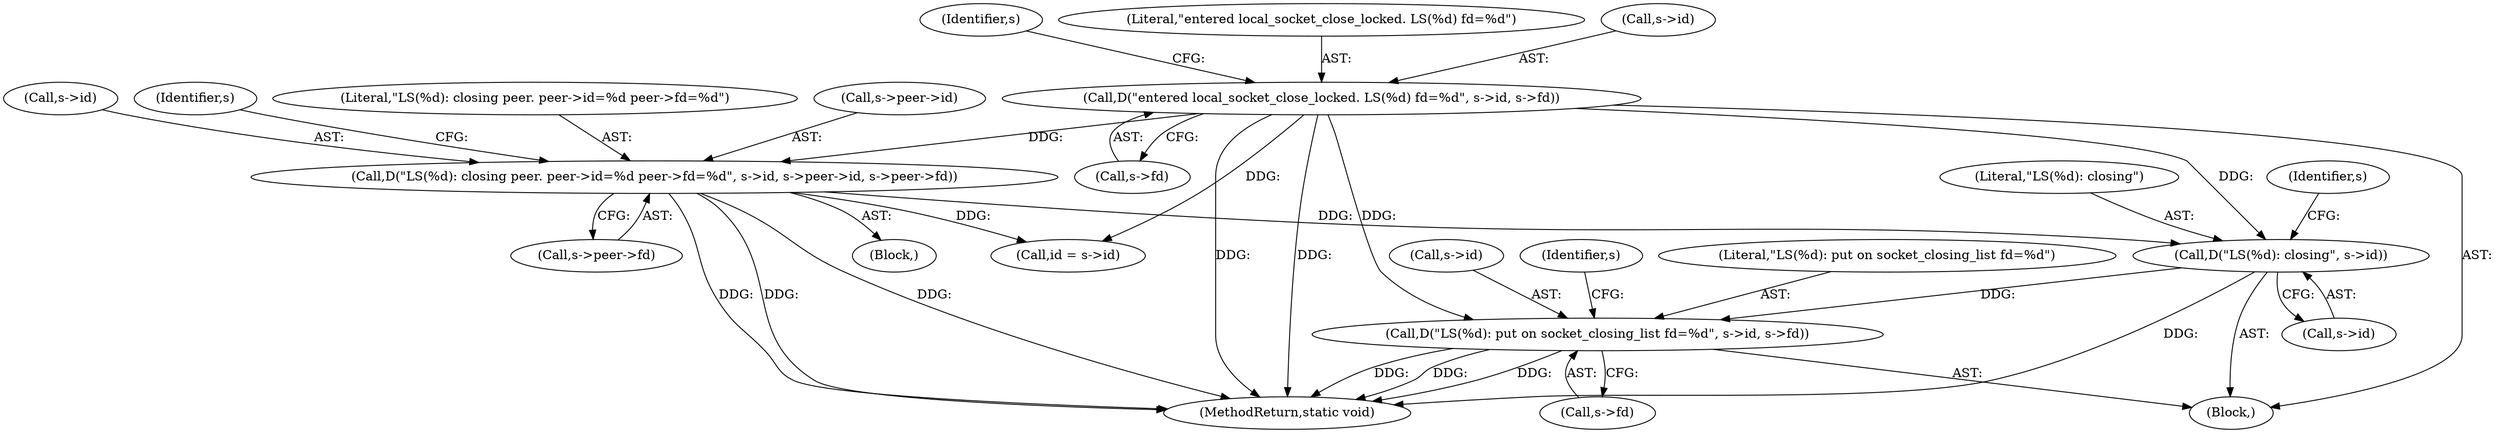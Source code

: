 digraph "1_Android_268068f25673242d1d5130d96202d3288c91b700_3@pointer" {
"1000203" [label="(Call,D(\"LS(%d): closing\", s->id))"];
"1000106" [label="(Call,D(\"entered local_socket_close_locked. LS(%d) fd=%d\", s->id, s->fd))"];
"1000119" [label="(Call,D(\"LS(%d): closing peer. peer->id=%d peer->fd=%d\", s->id, s->peer->id, s->peer->fd))"];
"1000221" [label="(Call,D(\"LS(%d): put on socket_closing_list fd=%d\", s->id, s->fd))"];
"1000118" [label="(Block,)"];
"1000129" [label="(Call,s->peer->fd)"];
"1000111" [label="(Call,s->fd)"];
"1000119" [label="(Call,D(\"LS(%d): closing peer. peer->id=%d peer->fd=%d\", s->id, s->peer->id, s->peer->fd))"];
"1000106" [label="(Call,D(\"entered local_socket_close_locked. LS(%d) fd=%d\", s->id, s->fd))"];
"1000203" [label="(Call,D(\"LS(%d): closing\", s->id))"];
"1000105" [label="(Block,)"];
"1000120" [label="(Literal,\"LS(%d): closing peer. peer->id=%d peer->fd=%d\")"];
"1000230" [label="(Identifier,s)"];
"1000210" [label="(Identifier,s)"];
"1000226" [label="(Call,s->fd)"];
"1000242" [label="(MethodReturn,static void)"];
"1000124" [label="(Call,s->peer->id)"];
"1000222" [label="(Literal,\"LS(%d): put on socket_closing_list fd=%d\")"];
"1000116" [label="(Identifier,s)"];
"1000192" [label="(Call,id = s->id)"];
"1000107" [label="(Literal,\"entered local_socket_close_locked. LS(%d) fd=%d\")"];
"1000223" [label="(Call,s->id)"];
"1000204" [label="(Literal,\"LS(%d): closing\")"];
"1000205" [label="(Call,s->id)"];
"1000121" [label="(Call,s->id)"];
"1000137" [label="(Identifier,s)"];
"1000108" [label="(Call,s->id)"];
"1000221" [label="(Call,D(\"LS(%d): put on socket_closing_list fd=%d\", s->id, s->fd))"];
"1000203" -> "1000105"  [label="AST: "];
"1000203" -> "1000205"  [label="CFG: "];
"1000204" -> "1000203"  [label="AST: "];
"1000205" -> "1000203"  [label="AST: "];
"1000210" -> "1000203"  [label="CFG: "];
"1000203" -> "1000242"  [label="DDG: "];
"1000106" -> "1000203"  [label="DDG: "];
"1000119" -> "1000203"  [label="DDG: "];
"1000203" -> "1000221"  [label="DDG: "];
"1000106" -> "1000105"  [label="AST: "];
"1000106" -> "1000111"  [label="CFG: "];
"1000107" -> "1000106"  [label="AST: "];
"1000108" -> "1000106"  [label="AST: "];
"1000111" -> "1000106"  [label="AST: "];
"1000116" -> "1000106"  [label="CFG: "];
"1000106" -> "1000242"  [label="DDG: "];
"1000106" -> "1000242"  [label="DDG: "];
"1000106" -> "1000119"  [label="DDG: "];
"1000106" -> "1000192"  [label="DDG: "];
"1000106" -> "1000221"  [label="DDG: "];
"1000119" -> "1000118"  [label="AST: "];
"1000119" -> "1000129"  [label="CFG: "];
"1000120" -> "1000119"  [label="AST: "];
"1000121" -> "1000119"  [label="AST: "];
"1000124" -> "1000119"  [label="AST: "];
"1000129" -> "1000119"  [label="AST: "];
"1000137" -> "1000119"  [label="CFG: "];
"1000119" -> "1000242"  [label="DDG: "];
"1000119" -> "1000242"  [label="DDG: "];
"1000119" -> "1000242"  [label="DDG: "];
"1000119" -> "1000192"  [label="DDG: "];
"1000221" -> "1000105"  [label="AST: "];
"1000221" -> "1000226"  [label="CFG: "];
"1000222" -> "1000221"  [label="AST: "];
"1000223" -> "1000221"  [label="AST: "];
"1000226" -> "1000221"  [label="AST: "];
"1000230" -> "1000221"  [label="CFG: "];
"1000221" -> "1000242"  [label="DDG: "];
"1000221" -> "1000242"  [label="DDG: "];
"1000221" -> "1000242"  [label="DDG: "];
}
